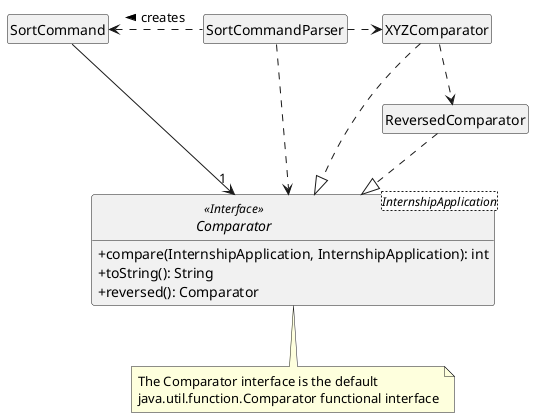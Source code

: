 @startuml

hide circle
hide empty members
skinparam classAttributeIconSize 0

Class SortCommand {
}

Class SortCommandParser {
}

Interface Comparator<InternshipApplication> <<Interface>> {
    + compare(InternshipApplication, InternshipApplication): int
    + toString(): String
    + reversed(): Comparator
}

Class XYZComparator {
}

Class ReversedComparator {
}

note as N1
  The Comparator interface is the default
  java.util.function.Comparator functional interface
end note

Comparator .. N1

SortCommandParser .left.> SortCommand : creates >
SortCommandParser .right.> XYZComparator
SortCommandParser ..> Comparator

SortCommand --> "1" Comparator

XYZComparator .down.|> Comparator
XYZComparator ..> ReversedComparator

ReversedComparator ..|> Comparator


@enduml
